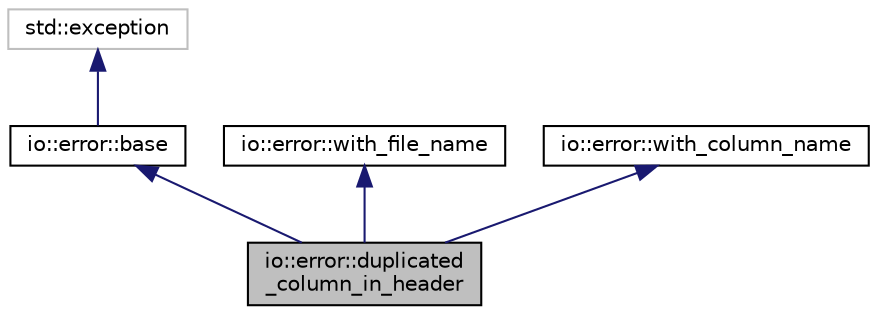 digraph "io::error::duplicated_column_in_header"
{
  edge [fontname="Helvetica",fontsize="10",labelfontname="Helvetica",labelfontsize="10"];
  node [fontname="Helvetica",fontsize="10",shape=record];
  Node0 [label="io::error::duplicated\l_column_in_header",height=0.2,width=0.4,color="black", fillcolor="grey75", style="filled", fontcolor="black"];
  Node1 -> Node0 [dir="back",color="midnightblue",fontsize="10",style="solid"];
  Node1 [label="io::error::base",height=0.2,width=0.4,color="black", fillcolor="white", style="filled",URL="$structio_1_1error_1_1base.html"];
  Node2 -> Node1 [dir="back",color="midnightblue",fontsize="10",style="solid"];
  Node2 [label="std::exception",height=0.2,width=0.4,color="grey75", fillcolor="white", style="filled"];
  Node3 -> Node0 [dir="back",color="midnightblue",fontsize="10",style="solid"];
  Node3 [label="io::error::with_file_name",height=0.2,width=0.4,color="black", fillcolor="white", style="filled",URL="$structio_1_1error_1_1with__file__name.html"];
  Node4 -> Node0 [dir="back",color="midnightblue",fontsize="10",style="solid"];
  Node4 [label="io::error::with_column_name",height=0.2,width=0.4,color="black", fillcolor="white", style="filled",URL="$structio_1_1error_1_1with__column__name.html"];
}
